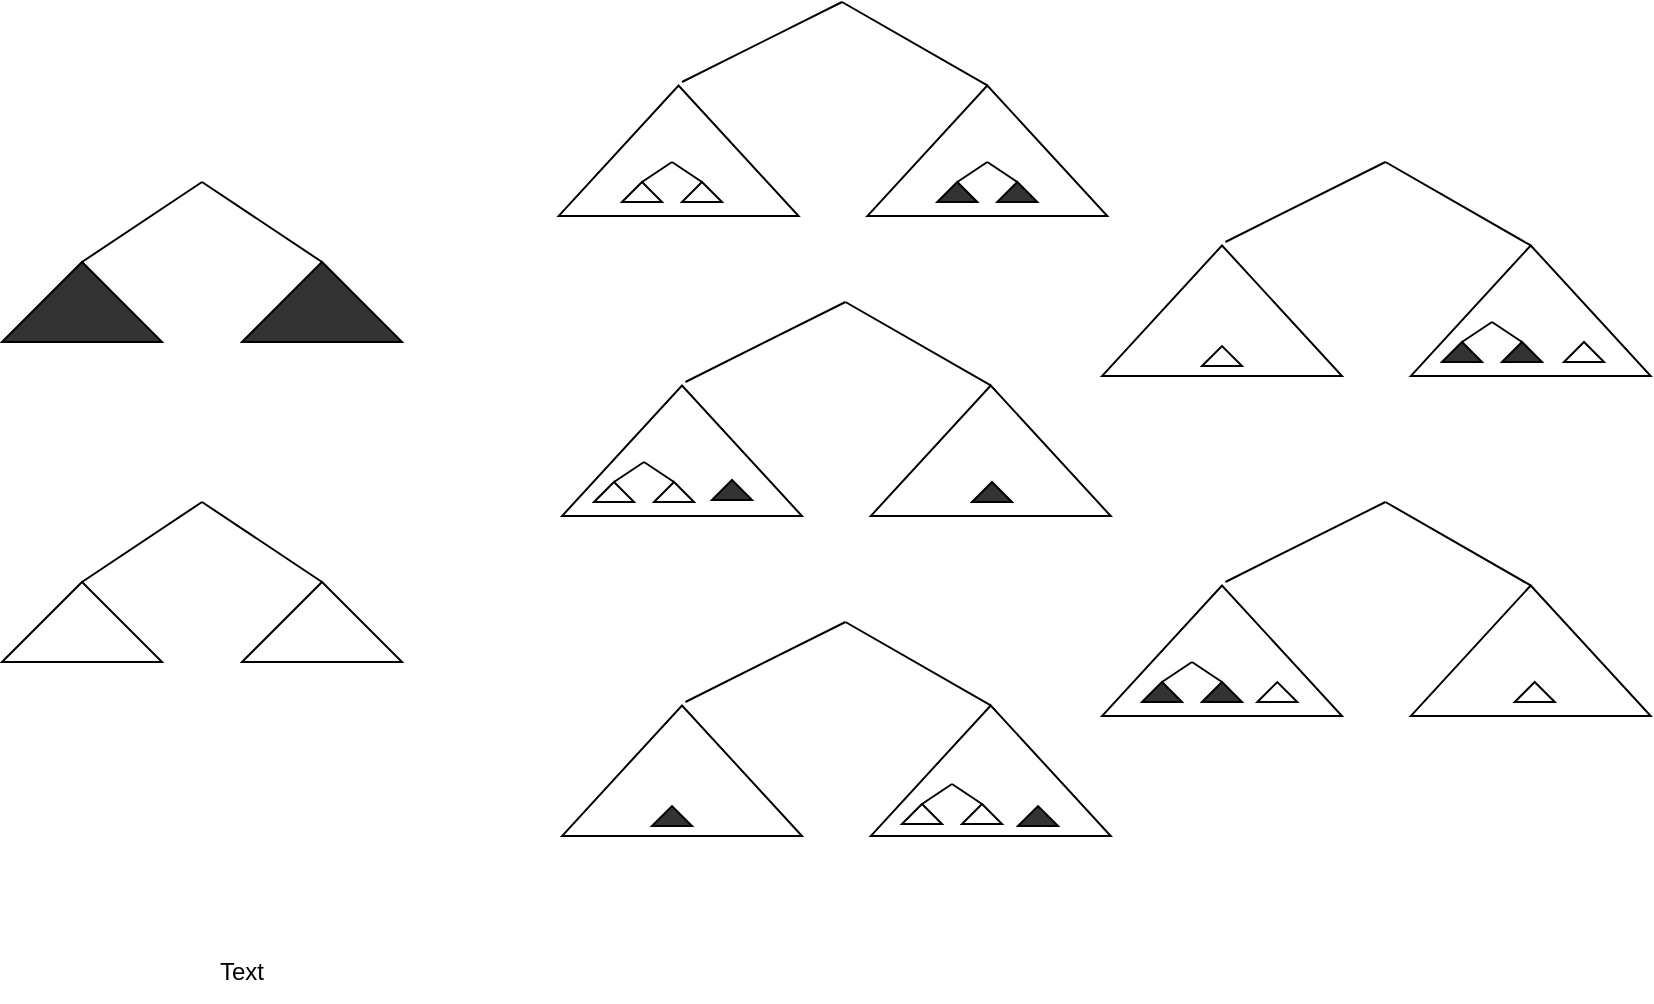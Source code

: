 <mxfile version="21.7.5" type="github">
  <diagram name="Page-1" id="s7zrrwgHaPzpXVX8WTu6">
    <mxGraphModel dx="847" dy="729" grid="1" gridSize="10" guides="1" tooltips="1" connect="1" arrows="1" fold="1" page="1" pageScale="1" pageWidth="850" pageHeight="1100" background="none" math="0" shadow="0">
      <root>
        <mxCell id="0" />
        <mxCell id="1" parent="0" />
        <mxCell id="GKoCl5mRJuVTZbslMC3Y-10" value="" style="group" vertex="1" connectable="0" parent="1">
          <mxGeometry x="90" y="340" width="200" height="80" as="geometry" />
        </mxCell>
        <mxCell id="GKoCl5mRJuVTZbslMC3Y-5" value="" style="triangle;whiteSpace=wrap;html=1;rotation=-90;fillColor=#FFFFFF;" vertex="1" parent="GKoCl5mRJuVTZbslMC3Y-10">
          <mxGeometry x="20" y="20" width="40" height="80" as="geometry" />
        </mxCell>
        <mxCell id="GKoCl5mRJuVTZbslMC3Y-6" value="" style="triangle;whiteSpace=wrap;html=1;rotation=-90;fillColor=#FFFFFF;" vertex="1" parent="GKoCl5mRJuVTZbslMC3Y-10">
          <mxGeometry x="140" y="20" width="40" height="80" as="geometry" />
        </mxCell>
        <mxCell id="GKoCl5mRJuVTZbslMC3Y-7" value="" style="endArrow=none;html=1;rounded=0;exitX=1;exitY=0.5;exitDx=0;exitDy=0;" edge="1" parent="GKoCl5mRJuVTZbslMC3Y-10" source="GKoCl5mRJuVTZbslMC3Y-5">
          <mxGeometry width="50" height="50" relative="1" as="geometry">
            <mxPoint x="70" as="sourcePoint" />
            <mxPoint x="100" as="targetPoint" />
          </mxGeometry>
        </mxCell>
        <mxCell id="GKoCl5mRJuVTZbslMC3Y-8" value="" style="endArrow=none;html=1;rounded=0;entryX=1;entryY=0.5;entryDx=0;entryDy=0;" edge="1" parent="GKoCl5mRJuVTZbslMC3Y-10" target="GKoCl5mRJuVTZbslMC3Y-6">
          <mxGeometry width="50" height="50" relative="1" as="geometry">
            <mxPoint x="100" as="sourcePoint" />
            <mxPoint x="110" y="10" as="targetPoint" />
          </mxGeometry>
        </mxCell>
        <mxCell id="GKoCl5mRJuVTZbslMC3Y-11" value="" style="group" vertex="1" connectable="0" parent="1">
          <mxGeometry x="90" y="180" width="200" height="80" as="geometry" />
        </mxCell>
        <mxCell id="GKoCl5mRJuVTZbslMC3Y-1" value="" style="triangle;whiteSpace=wrap;html=1;rotation=-90;fillColor=#333333;" vertex="1" parent="GKoCl5mRJuVTZbslMC3Y-11">
          <mxGeometry x="20" y="20" width="40" height="80" as="geometry" />
        </mxCell>
        <mxCell id="GKoCl5mRJuVTZbslMC3Y-2" value="" style="triangle;whiteSpace=wrap;html=1;rotation=-90;fillColor=#333333;" vertex="1" parent="GKoCl5mRJuVTZbslMC3Y-11">
          <mxGeometry x="140" y="20" width="40" height="80" as="geometry" />
        </mxCell>
        <mxCell id="GKoCl5mRJuVTZbslMC3Y-3" value="" style="endArrow=none;html=1;rounded=0;exitX=1;exitY=0.5;exitDx=0;exitDy=0;" edge="1" parent="GKoCl5mRJuVTZbslMC3Y-11" source="GKoCl5mRJuVTZbslMC3Y-1">
          <mxGeometry width="50" height="50" relative="1" as="geometry">
            <mxPoint x="70" as="sourcePoint" />
            <mxPoint x="100" as="targetPoint" />
          </mxGeometry>
        </mxCell>
        <mxCell id="GKoCl5mRJuVTZbslMC3Y-4" value="" style="endArrow=none;html=1;rounded=0;entryX=1;entryY=0.5;entryDx=0;entryDy=0;" edge="1" parent="GKoCl5mRJuVTZbslMC3Y-11" target="GKoCl5mRJuVTZbslMC3Y-2">
          <mxGeometry width="50" height="50" relative="1" as="geometry">
            <mxPoint x="100" as="sourcePoint" />
            <mxPoint x="110" y="10" as="targetPoint" />
          </mxGeometry>
        </mxCell>
        <mxCell id="GKoCl5mRJuVTZbslMC3Y-17" value="" style="group" vertex="1" connectable="0" parent="1">
          <mxGeometry x="368.28" y="90" width="274.37" height="107.03" as="geometry" />
        </mxCell>
        <mxCell id="GKoCl5mRJuVTZbslMC3Y-12" value="" style="triangle;whiteSpace=wrap;html=1;rotation=-90;" vertex="1" parent="GKoCl5mRJuVTZbslMC3Y-17">
          <mxGeometry x="27.35" y="14.38" width="65.3" height="120" as="geometry" />
        </mxCell>
        <mxCell id="GKoCl5mRJuVTZbslMC3Y-13" value="" style="triangle;whiteSpace=wrap;html=1;rotation=-90;" vertex="1" parent="GKoCl5mRJuVTZbslMC3Y-17">
          <mxGeometry x="181.72" y="14.38" width="65.3" height="120" as="geometry" />
        </mxCell>
        <mxCell id="GKoCl5mRJuVTZbslMC3Y-15" value="" style="endArrow=none;html=1;rounded=0;" edge="1" parent="GKoCl5mRJuVTZbslMC3Y-17">
          <mxGeometry width="50" height="50" relative="1" as="geometry">
            <mxPoint x="61.72" y="40" as="sourcePoint" />
            <mxPoint x="141.72" as="targetPoint" />
          </mxGeometry>
        </mxCell>
        <mxCell id="GKoCl5mRJuVTZbslMC3Y-16" value="" style="endArrow=none;html=1;rounded=0;entryX=1;entryY=0.5;entryDx=0;entryDy=0;" edge="1" parent="GKoCl5mRJuVTZbslMC3Y-17" target="GKoCl5mRJuVTZbslMC3Y-13">
          <mxGeometry width="50" height="50" relative="1" as="geometry">
            <mxPoint x="141.72" as="sourcePoint" />
            <mxPoint x="161.72" y="10" as="targetPoint" />
          </mxGeometry>
        </mxCell>
        <mxCell id="GKoCl5mRJuVTZbslMC3Y-38" value="" style="group" vertex="1" connectable="0" parent="GKoCl5mRJuVTZbslMC3Y-17">
          <mxGeometry x="31.72" y="80" width="50" height="20" as="geometry" />
        </mxCell>
        <mxCell id="GKoCl5mRJuVTZbslMC3Y-39" value="" style="triangle;whiteSpace=wrap;html=1;rotation=-90;fillColor=#FFFFFF;" vertex="1" parent="GKoCl5mRJuVTZbslMC3Y-38">
          <mxGeometry x="5" y="5" width="10" height="20" as="geometry" />
        </mxCell>
        <mxCell id="GKoCl5mRJuVTZbslMC3Y-40" value="" style="triangle;whiteSpace=wrap;html=1;rotation=-90;fillColor=#FFFFFF;" vertex="1" parent="GKoCl5mRJuVTZbslMC3Y-38">
          <mxGeometry x="35.0" y="5" width="10" height="20" as="geometry" />
        </mxCell>
        <mxCell id="GKoCl5mRJuVTZbslMC3Y-41" value="" style="endArrow=none;html=1;rounded=0;exitX=1;exitY=0.5;exitDx=0;exitDy=0;" edge="1" parent="GKoCl5mRJuVTZbslMC3Y-38" source="GKoCl5mRJuVTZbslMC3Y-39">
          <mxGeometry width="50" height="50" relative="1" as="geometry">
            <mxPoint x="17.5" as="sourcePoint" />
            <mxPoint x="25" as="targetPoint" />
          </mxGeometry>
        </mxCell>
        <mxCell id="GKoCl5mRJuVTZbslMC3Y-42" value="" style="endArrow=none;html=1;rounded=0;entryX=1;entryY=0.5;entryDx=0;entryDy=0;" edge="1" parent="GKoCl5mRJuVTZbslMC3Y-38" target="GKoCl5mRJuVTZbslMC3Y-40">
          <mxGeometry width="50" height="50" relative="1" as="geometry">
            <mxPoint x="25" as="sourcePoint" />
            <mxPoint x="27.5" y="2.5" as="targetPoint" />
          </mxGeometry>
        </mxCell>
        <mxCell id="GKoCl5mRJuVTZbslMC3Y-44" value="" style="group" vertex="1" connectable="0" parent="GKoCl5mRJuVTZbslMC3Y-17">
          <mxGeometry x="189.37" y="80" width="50" height="20" as="geometry" />
        </mxCell>
        <mxCell id="GKoCl5mRJuVTZbslMC3Y-45" value="" style="triangle;whiteSpace=wrap;html=1;rotation=-90;fillColor=#333333;" vertex="1" parent="GKoCl5mRJuVTZbslMC3Y-44">
          <mxGeometry x="5" y="5" width="10" height="20" as="geometry" />
        </mxCell>
        <mxCell id="GKoCl5mRJuVTZbslMC3Y-46" value="" style="triangle;whiteSpace=wrap;html=1;rotation=-90;fillColor=#333333;" vertex="1" parent="GKoCl5mRJuVTZbslMC3Y-44">
          <mxGeometry x="35.0" y="5" width="10" height="20" as="geometry" />
        </mxCell>
        <mxCell id="GKoCl5mRJuVTZbslMC3Y-47" value="" style="endArrow=none;html=1;rounded=0;exitX=1;exitY=0.5;exitDx=0;exitDy=0;" edge="1" parent="GKoCl5mRJuVTZbslMC3Y-44" source="GKoCl5mRJuVTZbslMC3Y-45">
          <mxGeometry width="50" height="50" relative="1" as="geometry">
            <mxPoint x="17.5" as="sourcePoint" />
            <mxPoint x="25" as="targetPoint" />
          </mxGeometry>
        </mxCell>
        <mxCell id="GKoCl5mRJuVTZbslMC3Y-48" value="" style="endArrow=none;html=1;rounded=0;entryX=1;entryY=0.5;entryDx=0;entryDy=0;" edge="1" parent="GKoCl5mRJuVTZbslMC3Y-44" target="GKoCl5mRJuVTZbslMC3Y-46">
          <mxGeometry width="50" height="50" relative="1" as="geometry">
            <mxPoint x="25" as="sourcePoint" />
            <mxPoint x="27.5" y="2.5" as="targetPoint" />
          </mxGeometry>
        </mxCell>
        <mxCell id="GKoCl5mRJuVTZbslMC3Y-18" value="" style="group" vertex="1" connectable="0" parent="1">
          <mxGeometry x="370" y="240" width="274.37" height="107.03" as="geometry" />
        </mxCell>
        <mxCell id="GKoCl5mRJuVTZbslMC3Y-19" value="" style="triangle;whiteSpace=wrap;html=1;rotation=-90;" vertex="1" parent="GKoCl5mRJuVTZbslMC3Y-18">
          <mxGeometry x="27.35" y="14.38" width="65.3" height="120" as="geometry" />
        </mxCell>
        <mxCell id="GKoCl5mRJuVTZbslMC3Y-20" value="" style="triangle;whiteSpace=wrap;html=1;rotation=-90;" vertex="1" parent="GKoCl5mRJuVTZbslMC3Y-18">
          <mxGeometry x="181.72" y="14.38" width="65.3" height="120" as="geometry" />
        </mxCell>
        <mxCell id="GKoCl5mRJuVTZbslMC3Y-21" value="" style="endArrow=none;html=1;rounded=0;" edge="1" parent="GKoCl5mRJuVTZbslMC3Y-18">
          <mxGeometry width="50" height="50" relative="1" as="geometry">
            <mxPoint x="61.72" y="40" as="sourcePoint" />
            <mxPoint x="141.72" as="targetPoint" />
          </mxGeometry>
        </mxCell>
        <mxCell id="GKoCl5mRJuVTZbslMC3Y-22" value="" style="endArrow=none;html=1;rounded=0;entryX=1;entryY=0.5;entryDx=0;entryDy=0;" edge="1" parent="GKoCl5mRJuVTZbslMC3Y-18" target="GKoCl5mRJuVTZbslMC3Y-20">
          <mxGeometry width="50" height="50" relative="1" as="geometry">
            <mxPoint x="141.72" as="sourcePoint" />
            <mxPoint x="161.72" y="10" as="targetPoint" />
          </mxGeometry>
        </mxCell>
        <mxCell id="GKoCl5mRJuVTZbslMC3Y-54" value="" style="group" vertex="1" connectable="0" parent="GKoCl5mRJuVTZbslMC3Y-18">
          <mxGeometry x="16" y="80" width="50" height="20" as="geometry" />
        </mxCell>
        <mxCell id="GKoCl5mRJuVTZbslMC3Y-50" value="" style="triangle;whiteSpace=wrap;html=1;rotation=-90;fillColor=#FFFFFF;container=0;" vertex="1" parent="GKoCl5mRJuVTZbslMC3Y-54">
          <mxGeometry x="5" y="5" width="10" height="20" as="geometry" />
        </mxCell>
        <mxCell id="GKoCl5mRJuVTZbslMC3Y-51" value="" style="triangle;whiteSpace=wrap;html=1;rotation=-90;fillColor=#FFFFFF;container=0;" vertex="1" parent="GKoCl5mRJuVTZbslMC3Y-54">
          <mxGeometry x="35" y="5" width="10" height="20" as="geometry" />
        </mxCell>
        <mxCell id="GKoCl5mRJuVTZbslMC3Y-52" value="" style="endArrow=none;html=1;rounded=0;exitX=1;exitY=0.5;exitDx=0;exitDy=0;" edge="1" parent="GKoCl5mRJuVTZbslMC3Y-54" source="GKoCl5mRJuVTZbslMC3Y-50">
          <mxGeometry width="50" height="50" relative="1" as="geometry">
            <mxPoint x="17.5" as="sourcePoint" />
            <mxPoint x="25" as="targetPoint" />
          </mxGeometry>
        </mxCell>
        <mxCell id="GKoCl5mRJuVTZbslMC3Y-53" value="" style="endArrow=none;html=1;rounded=0;entryX=1;entryY=0.5;entryDx=0;entryDy=0;" edge="1" parent="GKoCl5mRJuVTZbslMC3Y-54" target="GKoCl5mRJuVTZbslMC3Y-51">
          <mxGeometry width="50" height="50" relative="1" as="geometry">
            <mxPoint x="25" as="sourcePoint" />
            <mxPoint x="27.5" y="2.5" as="targetPoint" />
          </mxGeometry>
        </mxCell>
        <mxCell id="GKoCl5mRJuVTZbslMC3Y-78" value="" style="triangle;whiteSpace=wrap;html=1;rotation=-90;fillColor=#333333;container=0;" vertex="1" parent="GKoCl5mRJuVTZbslMC3Y-18">
          <mxGeometry x="80" y="84" width="10" height="20" as="geometry" />
        </mxCell>
        <mxCell id="GKoCl5mRJuVTZbslMC3Y-79" value="" style="triangle;whiteSpace=wrap;html=1;rotation=-90;fillColor=#333333;container=0;" vertex="1" parent="GKoCl5mRJuVTZbslMC3Y-18">
          <mxGeometry x="210" y="85" width="10" height="20" as="geometry" />
        </mxCell>
        <mxCell id="GKoCl5mRJuVTZbslMC3Y-23" value="" style="group" vertex="1" connectable="0" parent="1">
          <mxGeometry x="370" y="400" width="274.37" height="107.03" as="geometry" />
        </mxCell>
        <mxCell id="GKoCl5mRJuVTZbslMC3Y-24" value="" style="triangle;whiteSpace=wrap;html=1;rotation=-90;" vertex="1" parent="GKoCl5mRJuVTZbslMC3Y-23">
          <mxGeometry x="27.35" y="14.38" width="65.3" height="120" as="geometry" />
        </mxCell>
        <mxCell id="GKoCl5mRJuVTZbslMC3Y-25" value="" style="triangle;whiteSpace=wrap;html=1;rotation=-90;" vertex="1" parent="GKoCl5mRJuVTZbslMC3Y-23">
          <mxGeometry x="181.72" y="14.38" width="65.3" height="120" as="geometry" />
        </mxCell>
        <mxCell id="GKoCl5mRJuVTZbslMC3Y-26" value="" style="endArrow=none;html=1;rounded=0;" edge="1" parent="GKoCl5mRJuVTZbslMC3Y-23">
          <mxGeometry width="50" height="50" relative="1" as="geometry">
            <mxPoint x="61.72" y="40" as="sourcePoint" />
            <mxPoint x="141.72" as="targetPoint" />
          </mxGeometry>
        </mxCell>
        <mxCell id="GKoCl5mRJuVTZbslMC3Y-27" value="" style="endArrow=none;html=1;rounded=0;entryX=1;entryY=0.5;entryDx=0;entryDy=0;" edge="1" parent="GKoCl5mRJuVTZbslMC3Y-23" target="GKoCl5mRJuVTZbslMC3Y-25">
          <mxGeometry width="50" height="50" relative="1" as="geometry">
            <mxPoint x="141.72" as="sourcePoint" />
            <mxPoint x="161.72" y="10" as="targetPoint" />
          </mxGeometry>
        </mxCell>
        <mxCell id="GKoCl5mRJuVTZbslMC3Y-55" value="" style="group" vertex="1" connectable="0" parent="GKoCl5mRJuVTZbslMC3Y-23">
          <mxGeometry x="170" y="81" width="50" height="20" as="geometry" />
        </mxCell>
        <mxCell id="GKoCl5mRJuVTZbslMC3Y-56" value="" style="triangle;whiteSpace=wrap;html=1;rotation=-90;fillColor=#FFFFFF;container=0;" vertex="1" parent="GKoCl5mRJuVTZbslMC3Y-55">
          <mxGeometry x="5" y="5" width="10" height="20" as="geometry" />
        </mxCell>
        <mxCell id="GKoCl5mRJuVTZbslMC3Y-57" value="" style="triangle;whiteSpace=wrap;html=1;rotation=-90;fillColor=#FFFFFF;container=0;" vertex="1" parent="GKoCl5mRJuVTZbslMC3Y-55">
          <mxGeometry x="35" y="5" width="10" height="20" as="geometry" />
        </mxCell>
        <mxCell id="GKoCl5mRJuVTZbslMC3Y-58" value="" style="endArrow=none;html=1;rounded=0;exitX=1;exitY=0.5;exitDx=0;exitDy=0;" edge="1" parent="GKoCl5mRJuVTZbslMC3Y-55" source="GKoCl5mRJuVTZbslMC3Y-56">
          <mxGeometry width="50" height="50" relative="1" as="geometry">
            <mxPoint x="17.5" as="sourcePoint" />
            <mxPoint x="25" as="targetPoint" />
          </mxGeometry>
        </mxCell>
        <mxCell id="GKoCl5mRJuVTZbslMC3Y-59" value="" style="endArrow=none;html=1;rounded=0;entryX=1;entryY=0.5;entryDx=0;entryDy=0;" edge="1" parent="GKoCl5mRJuVTZbslMC3Y-55" target="GKoCl5mRJuVTZbslMC3Y-57">
          <mxGeometry width="50" height="50" relative="1" as="geometry">
            <mxPoint x="25" as="sourcePoint" />
            <mxPoint x="27.5" y="2.5" as="targetPoint" />
          </mxGeometry>
        </mxCell>
        <mxCell id="GKoCl5mRJuVTZbslMC3Y-75" value="" style="triangle;whiteSpace=wrap;html=1;rotation=-90;fillColor=#333333;container=0;" vertex="1" parent="GKoCl5mRJuVTZbslMC3Y-23">
          <mxGeometry x="233.02" y="87.03" width="10" height="20" as="geometry" />
        </mxCell>
        <mxCell id="GKoCl5mRJuVTZbslMC3Y-71" value="" style="triangle;whiteSpace=wrap;html=1;rotation=-90;fillColor=#333333;container=0;" vertex="1" parent="GKoCl5mRJuVTZbslMC3Y-23">
          <mxGeometry x="50" y="87.03" width="10" height="20" as="geometry" />
        </mxCell>
        <mxCell id="GKoCl5mRJuVTZbslMC3Y-28" value="" style="group" vertex="1" connectable="0" parent="1">
          <mxGeometry x="640" y="170" width="274.37" height="107.03" as="geometry" />
        </mxCell>
        <mxCell id="GKoCl5mRJuVTZbslMC3Y-29" value="" style="triangle;whiteSpace=wrap;html=1;rotation=-90;" vertex="1" parent="GKoCl5mRJuVTZbslMC3Y-28">
          <mxGeometry x="27.35" y="14.38" width="65.3" height="120" as="geometry" />
        </mxCell>
        <mxCell id="GKoCl5mRJuVTZbslMC3Y-30" value="" style="triangle;whiteSpace=wrap;html=1;rotation=-90;" vertex="1" parent="GKoCl5mRJuVTZbslMC3Y-28">
          <mxGeometry x="181.72" y="14.38" width="65.3" height="120" as="geometry" />
        </mxCell>
        <mxCell id="GKoCl5mRJuVTZbslMC3Y-31" value="" style="endArrow=none;html=1;rounded=0;" edge="1" parent="GKoCl5mRJuVTZbslMC3Y-28">
          <mxGeometry width="50" height="50" relative="1" as="geometry">
            <mxPoint x="61.72" y="40" as="sourcePoint" />
            <mxPoint x="141.72" as="targetPoint" />
          </mxGeometry>
        </mxCell>
        <mxCell id="GKoCl5mRJuVTZbslMC3Y-32" value="" style="endArrow=none;html=1;rounded=0;entryX=1;entryY=0.5;entryDx=0;entryDy=0;" edge="1" parent="GKoCl5mRJuVTZbslMC3Y-28" target="GKoCl5mRJuVTZbslMC3Y-30">
          <mxGeometry width="50" height="50" relative="1" as="geometry">
            <mxPoint x="141.72" as="sourcePoint" />
            <mxPoint x="161.72" y="10" as="targetPoint" />
          </mxGeometry>
        </mxCell>
        <mxCell id="GKoCl5mRJuVTZbslMC3Y-65" value="" style="group" vertex="1" connectable="0" parent="GKoCl5mRJuVTZbslMC3Y-28">
          <mxGeometry x="170" y="80" width="50" height="20" as="geometry" />
        </mxCell>
        <mxCell id="GKoCl5mRJuVTZbslMC3Y-66" value="" style="triangle;whiteSpace=wrap;html=1;rotation=-90;fillColor=#333333;container=0;" vertex="1" parent="GKoCl5mRJuVTZbslMC3Y-65">
          <mxGeometry x="5" y="5" width="10" height="20" as="geometry" />
        </mxCell>
        <mxCell id="GKoCl5mRJuVTZbslMC3Y-67" value="" style="triangle;whiteSpace=wrap;html=1;rotation=-90;fillColor=#333333;container=0;" vertex="1" parent="GKoCl5mRJuVTZbslMC3Y-65">
          <mxGeometry x="35" y="5" width="10" height="20" as="geometry" />
        </mxCell>
        <mxCell id="GKoCl5mRJuVTZbslMC3Y-68" value="" style="endArrow=none;html=1;rounded=0;exitX=1;exitY=0.5;exitDx=0;exitDy=0;" edge="1" parent="GKoCl5mRJuVTZbslMC3Y-65" source="GKoCl5mRJuVTZbslMC3Y-66">
          <mxGeometry width="50" height="50" relative="1" as="geometry">
            <mxPoint x="17.5" as="sourcePoint" />
            <mxPoint x="25" as="targetPoint" />
          </mxGeometry>
        </mxCell>
        <mxCell id="GKoCl5mRJuVTZbslMC3Y-69" value="" style="endArrow=none;html=1;rounded=0;entryX=1;entryY=0.5;entryDx=0;entryDy=0;" edge="1" parent="GKoCl5mRJuVTZbslMC3Y-65" target="GKoCl5mRJuVTZbslMC3Y-67">
          <mxGeometry width="50" height="50" relative="1" as="geometry">
            <mxPoint x="25" as="sourcePoint" />
            <mxPoint x="27.5" y="2.5" as="targetPoint" />
          </mxGeometry>
        </mxCell>
        <mxCell id="GKoCl5mRJuVTZbslMC3Y-80" value="" style="triangle;whiteSpace=wrap;html=1;rotation=-90;fillColor=#FFFFFF;container=0;" vertex="1" parent="GKoCl5mRJuVTZbslMC3Y-28">
          <mxGeometry x="55" y="87.03" width="10" height="20" as="geometry" />
        </mxCell>
        <mxCell id="GKoCl5mRJuVTZbslMC3Y-81" value="" style="triangle;whiteSpace=wrap;html=1;rotation=-90;fillColor=#FFFFFF;container=0;" vertex="1" parent="GKoCl5mRJuVTZbslMC3Y-28">
          <mxGeometry x="236" y="85" width="10" height="20" as="geometry" />
        </mxCell>
        <mxCell id="GKoCl5mRJuVTZbslMC3Y-33" value="" style="group" vertex="1" connectable="0" parent="1">
          <mxGeometry x="640" y="340" width="274.37" height="107.03" as="geometry" />
        </mxCell>
        <mxCell id="GKoCl5mRJuVTZbslMC3Y-34" value="" style="triangle;whiteSpace=wrap;html=1;rotation=-90;" vertex="1" parent="GKoCl5mRJuVTZbslMC3Y-33">
          <mxGeometry x="27.35" y="14.38" width="65.3" height="120" as="geometry" />
        </mxCell>
        <mxCell id="GKoCl5mRJuVTZbslMC3Y-35" value="" style="triangle;whiteSpace=wrap;html=1;rotation=-90;" vertex="1" parent="GKoCl5mRJuVTZbslMC3Y-33">
          <mxGeometry x="181.72" y="14.38" width="65.3" height="120" as="geometry" />
        </mxCell>
        <mxCell id="GKoCl5mRJuVTZbslMC3Y-36" value="" style="endArrow=none;html=1;rounded=0;" edge="1" parent="GKoCl5mRJuVTZbslMC3Y-33">
          <mxGeometry width="50" height="50" relative="1" as="geometry">
            <mxPoint x="61.72" y="40" as="sourcePoint" />
            <mxPoint x="141.72" as="targetPoint" />
          </mxGeometry>
        </mxCell>
        <mxCell id="GKoCl5mRJuVTZbslMC3Y-37" value="" style="endArrow=none;html=1;rounded=0;entryX=1;entryY=0.5;entryDx=0;entryDy=0;" edge="1" parent="GKoCl5mRJuVTZbslMC3Y-33" target="GKoCl5mRJuVTZbslMC3Y-35">
          <mxGeometry width="50" height="50" relative="1" as="geometry">
            <mxPoint x="141.72" as="sourcePoint" />
            <mxPoint x="161.72" y="10" as="targetPoint" />
          </mxGeometry>
        </mxCell>
        <mxCell id="GKoCl5mRJuVTZbslMC3Y-60" value="" style="group" vertex="1" connectable="0" parent="GKoCl5mRJuVTZbslMC3Y-33">
          <mxGeometry x="20" y="80" width="50" height="20" as="geometry" />
        </mxCell>
        <mxCell id="GKoCl5mRJuVTZbslMC3Y-61" value="" style="triangle;whiteSpace=wrap;html=1;rotation=-90;fillColor=#333333;container=0;" vertex="1" parent="GKoCl5mRJuVTZbslMC3Y-60">
          <mxGeometry x="5" y="5" width="10" height="20" as="geometry" />
        </mxCell>
        <mxCell id="GKoCl5mRJuVTZbslMC3Y-62" value="" style="triangle;whiteSpace=wrap;html=1;rotation=-90;fillColor=#333333;container=0;" vertex="1" parent="GKoCl5mRJuVTZbslMC3Y-60">
          <mxGeometry x="35" y="5" width="10" height="20" as="geometry" />
        </mxCell>
        <mxCell id="GKoCl5mRJuVTZbslMC3Y-63" value="" style="endArrow=none;html=1;rounded=0;exitX=1;exitY=0.5;exitDx=0;exitDy=0;" edge="1" parent="GKoCl5mRJuVTZbslMC3Y-60" source="GKoCl5mRJuVTZbslMC3Y-61">
          <mxGeometry width="50" height="50" relative="1" as="geometry">
            <mxPoint x="17.5" as="sourcePoint" />
            <mxPoint x="25" as="targetPoint" />
          </mxGeometry>
        </mxCell>
        <mxCell id="GKoCl5mRJuVTZbslMC3Y-64" value="" style="endArrow=none;html=1;rounded=0;entryX=1;entryY=0.5;entryDx=0;entryDy=0;" edge="1" parent="GKoCl5mRJuVTZbslMC3Y-60" target="GKoCl5mRJuVTZbslMC3Y-62">
          <mxGeometry width="50" height="50" relative="1" as="geometry">
            <mxPoint x="25" as="sourcePoint" />
            <mxPoint x="27.5" y="2.5" as="targetPoint" />
          </mxGeometry>
        </mxCell>
        <mxCell id="GKoCl5mRJuVTZbslMC3Y-76" value="" style="triangle;whiteSpace=wrap;html=1;rotation=-90;fillColor=#FFFFFF;container=0;" vertex="1" parent="GKoCl5mRJuVTZbslMC3Y-33">
          <mxGeometry x="82.65" y="85.03" width="10" height="20" as="geometry" />
        </mxCell>
        <mxCell id="GKoCl5mRJuVTZbslMC3Y-77" value="" style="triangle;whiteSpace=wrap;html=1;rotation=-90;fillColor=#FFFFFF;container=0;" vertex="1" parent="GKoCl5mRJuVTZbslMC3Y-33">
          <mxGeometry x="211.37" y="85" width="10" height="20" as="geometry" />
        </mxCell>
        <mxCell id="GKoCl5mRJuVTZbslMC3Y-82" value="Text" style="text;html=1;strokeColor=none;fillColor=none;align=center;verticalAlign=middle;whiteSpace=wrap;rounded=0;" vertex="1" parent="1">
          <mxGeometry x="180" y="560" width="60" height="30" as="geometry" />
        </mxCell>
      </root>
    </mxGraphModel>
  </diagram>
</mxfile>
